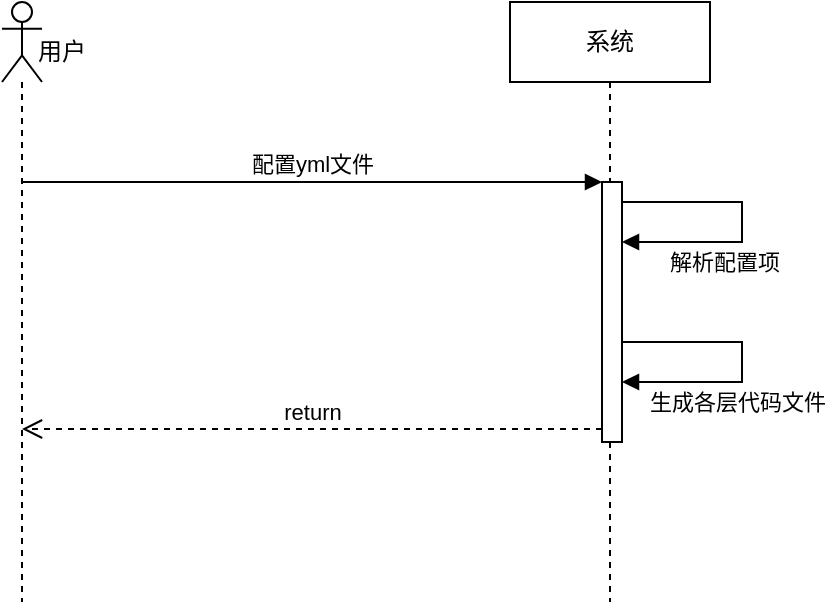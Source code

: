 <mxfile version="15.1.2" type="github">
  <diagram id="l67NfoCJScB9mwaIJZHX" name="Page-1">
    <mxGraphModel dx="1662" dy="754" grid="1" gridSize="10" guides="1" tooltips="1" connect="1" arrows="1" fold="1" page="1" pageScale="1" pageWidth="827" pageHeight="1169" math="0" shadow="0">
      <root>
        <mxCell id="0" />
        <mxCell id="1" parent="0" />
        <mxCell id="3WFnPMkOmWgh5Ef72ROV-8" value="" style="shape=umlLifeline;participant=umlActor;perimeter=lifelinePerimeter;whiteSpace=wrap;html=1;container=1;collapsible=0;recursiveResize=0;verticalAlign=top;spacingTop=36;outlineConnect=0;" vertex="1" parent="1">
          <mxGeometry x="160" y="260" width="20" height="300" as="geometry" />
        </mxCell>
        <mxCell id="3WFnPMkOmWgh5Ef72ROV-9" value="系统" style="shape=umlLifeline;perimeter=lifelinePerimeter;whiteSpace=wrap;html=1;container=1;collapsible=0;recursiveResize=0;outlineConnect=0;" vertex="1" parent="1">
          <mxGeometry x="414" y="260" width="100" height="300" as="geometry" />
        </mxCell>
        <mxCell id="3WFnPMkOmWgh5Ef72ROV-11" value="用户" style="text;html=1;strokeColor=none;fillColor=none;align=center;verticalAlign=middle;whiteSpace=wrap;rounded=0;" vertex="1" parent="1">
          <mxGeometry x="170" y="275" width="40" height="20" as="geometry" />
        </mxCell>
        <mxCell id="3WFnPMkOmWgh5Ef72ROV-15" value="" style="html=1;points=[];perimeter=orthogonalPerimeter;" vertex="1" parent="1">
          <mxGeometry x="460" y="350" width="10" height="130" as="geometry" />
        </mxCell>
        <mxCell id="3WFnPMkOmWgh5Ef72ROV-16" value="配置yml文件" style="html=1;verticalAlign=bottom;endArrow=block;entryX=0;entryY=0;" edge="1" target="3WFnPMkOmWgh5Ef72ROV-15" parent="1" source="3WFnPMkOmWgh5Ef72ROV-8">
          <mxGeometry relative="1" as="geometry">
            <mxPoint x="350" y="350" as="sourcePoint" />
          </mxGeometry>
        </mxCell>
        <mxCell id="3WFnPMkOmWgh5Ef72ROV-17" value="return" style="html=1;verticalAlign=bottom;endArrow=open;dashed=1;endSize=8;exitX=0;exitY=0.95;" edge="1" source="3WFnPMkOmWgh5Ef72ROV-15" parent="1" target="3WFnPMkOmWgh5Ef72ROV-8">
          <mxGeometry relative="1" as="geometry">
            <mxPoint x="350" y="426" as="targetPoint" />
          </mxGeometry>
        </mxCell>
        <mxCell id="3WFnPMkOmWgh5Ef72ROV-19" value="解析配置项" style="edgeStyle=orthogonalEdgeStyle;html=1;align=left;spacingLeft=2;endArrow=block;rounded=0;" edge="1" parent="1">
          <mxGeometry x="0.714" y="10" relative="1" as="geometry">
            <mxPoint x="470" y="360" as="sourcePoint" />
            <Array as="points">
              <mxPoint x="530" y="360" />
              <mxPoint x="530" y="380" />
              <mxPoint x="470" y="380" />
            </Array>
            <mxPoint x="470" y="380" as="targetPoint" />
            <mxPoint as="offset" />
          </mxGeometry>
        </mxCell>
        <mxCell id="3WFnPMkOmWgh5Ef72ROV-20" value="生成各层代码文件" style="edgeStyle=orthogonalEdgeStyle;html=1;align=left;spacingLeft=2;endArrow=block;rounded=0;" edge="1" parent="1">
          <mxGeometry x="0.857" y="10" relative="1" as="geometry">
            <mxPoint x="470" y="430" as="sourcePoint" />
            <Array as="points">
              <mxPoint x="530" y="430" />
              <mxPoint x="530" y="450" />
              <mxPoint x="470" y="450" />
            </Array>
            <mxPoint x="470" y="450" as="targetPoint" />
            <mxPoint as="offset" />
          </mxGeometry>
        </mxCell>
      </root>
    </mxGraphModel>
  </diagram>
</mxfile>

